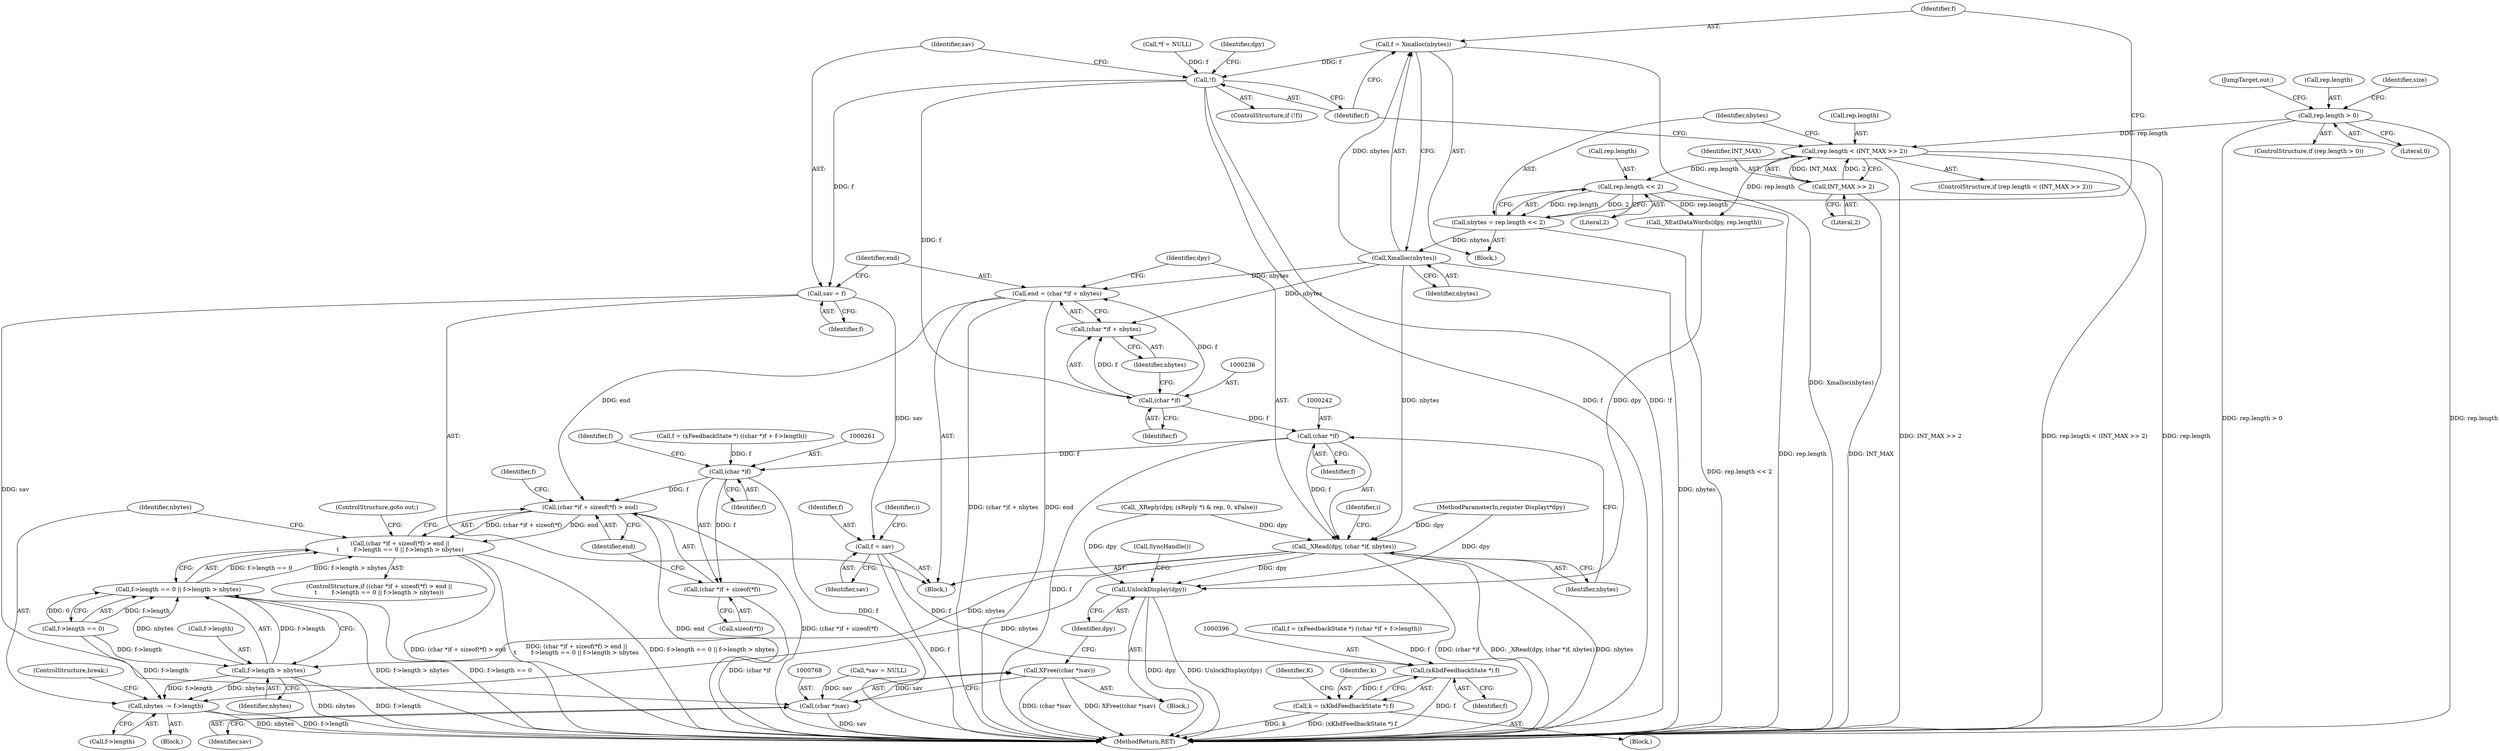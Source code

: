 digraph "0_libXi_19a9cd607de73947fcfb104682f203ffe4e1f4e5_1@API" {
"1000214" [label="(Call,f = Xmalloc(nbytes))"];
"1000216" [label="(Call,Xmalloc(nbytes))"];
"1000207" [label="(Call,nbytes = rep.length << 2)"];
"1000209" [label="(Call,rep.length << 2)"];
"1000199" [label="(Call,rep.length < (INT_MAX >> 2))"];
"1000180" [label="(Call,rep.length > 0)"];
"1000203" [label="(Call,INT_MAX >> 2)"];
"1000219" [label="(Call,!f)"];
"1000229" [label="(Call,sav = f)"];
"1000374" [label="(Call,f = sav)"];
"1000395" [label="(Call,(xKbdFeedbackState *) f)"];
"1000393" [label="(Call,k = (xKbdFeedbackState *) f)"];
"1000767" [label="(Call,(char *)sav)"];
"1000766" [label="(Call,XFree((char *)sav))"];
"1000235" [label="(Call,(char *)f)"];
"1000232" [label="(Call,end = (char *)f + nbytes)"];
"1000258" [label="(Call,(char *)f + sizeof(*f) > end)"];
"1000257" [label="(Call,(char *)f + sizeof(*f) > end ||\n\t        f->length == 0 || f->length > nbytes)"];
"1000234" [label="(Call,(char *)f + nbytes)"];
"1000241" [label="(Call,(char *)f)"];
"1000239" [label="(Call,_XRead(dpy, (char *)f, nbytes))"];
"1000273" [label="(Call,f->length > nbytes)"];
"1000267" [label="(Call,f->length == 0 || f->length > nbytes)"];
"1000279" [label="(Call,nbytes -= f->length)"];
"1000770" [label="(Call,UnlockDisplay(dpy))"];
"1000260" [label="(Call,(char *)f)"];
"1000259" [label="(Call,(char *)f + sizeof(*f))"];
"1000189" [label="(Identifier,size)"];
"1000265" [label="(Identifier,f)"];
"1000274" [label="(Call,f->length)"];
"1000199" [label="(Call,rep.length < (INT_MAX >> 2))"];
"1000235" [label="(Call,(char *)f)"];
"1000243" [label="(Identifier,f)"];
"1000114" [label="(Call,*f = NULL)"];
"1000375" [label="(Identifier,f)"];
"1000180" [label="(Call,rep.length > 0)"];
"1000207" [label="(Call,nbytes = rep.length << 2)"];
"1000230" [label="(Identifier,sav)"];
"1000376" [label="(Identifier,sav)"];
"1000352" [label="(Call,f = (xFeedbackState *) ((char *)f + f->length))"];
"1000218" [label="(ControlStructure,if (!f))"];
"1000771" [label="(Identifier,dpy)"];
"1000104" [label="(Block,)"];
"1000206" [label="(Block,)"];
"1000277" [label="(Identifier,nbytes)"];
"1000204" [label="(Identifier,INT_MAX)"];
"1000101" [label="(MethodParameterIn,register Display\t*dpy)"];
"1000179" [label="(ControlStructure,if (rep.length > 0))"];
"1000232" [label="(Call,end = (char *)f + nbytes)"];
"1000770" [label="(Call,UnlockDisplay(dpy))"];
"1000266" [label="(Identifier,end)"];
"1000205" [label="(Literal,2)"];
"1000769" [label="(Identifier,sav)"];
"1000256" [label="(ControlStructure,if ((char *)f + sizeof(*f) > end ||\n\t        f->length == 0 || f->length > nbytes))"];
"1000118" [label="(Call,*sav = NULL)"];
"1000766" [label="(Call,XFree((char *)sav))"];
"1000255" [label="(Block,)"];
"1000216" [label="(Call,Xmalloc(nbytes))"];
"1000200" [label="(Call,rep.length)"];
"1000238" [label="(Identifier,nbytes)"];
"1000222" [label="(Call,_XEatDataWords(dpy, rep.length))"];
"1000231" [label="(Identifier,f)"];
"1000217" [label="(Identifier,nbytes)"];
"1000259" [label="(Call,(char *)f + sizeof(*f))"];
"1000280" [label="(Identifier,nbytes)"];
"1000772" [label="(Call,SyncHandle())"];
"1000234" [label="(Call,(char *)f + nbytes)"];
"1000209" [label="(Call,rep.length << 2)"];
"1000393" [label="(Call,k = (xKbdFeedbackState *) f)"];
"1000765" [label="(JumpTarget,out:)"];
"1000268" [label="(Call,f->length == 0)"];
"1000184" [label="(Literal,0)"];
"1000767" [label="(Call,(char *)sav)"];
"1000395" [label="(Call,(xKbdFeedbackState *) f)"];
"1000279" [label="(Call,nbytes -= f->length)"];
"1000244" [label="(Identifier,nbytes)"];
"1000237" [label="(Identifier,f)"];
"1000743" [label="(Call,f = (xFeedbackState *) ((char *)f + f->length))"];
"1000270" [label="(Identifier,f)"];
"1000240" [label="(Identifier,dpy)"];
"1000379" [label="(Identifier,i)"];
"1000208" [label="(Identifier,nbytes)"];
"1000257" [label="(Call,(char *)f + sizeof(*f) > end ||\n\t        f->length == 0 || f->length > nbytes)"];
"1000263" [label="(Call,sizeof(*f))"];
"1000241" [label="(Call,(char *)f)"];
"1000198" [label="(ControlStructure,if (rep.length < (INT_MAX >> 2)))"];
"1000239" [label="(Call,_XRead(dpy, (char *)f, nbytes))"];
"1000210" [label="(Call,rep.length)"];
"1000214" [label="(Call,f = Xmalloc(nbytes))"];
"1000185" [label="(Block,)"];
"1000203" [label="(Call,INT_MAX >> 2)"];
"1000233" [label="(Identifier,end)"];
"1000397" [label="(Identifier,f)"];
"1000399" [label="(Identifier,K)"];
"1000247" [label="(Identifier,i)"];
"1000220" [label="(Identifier,f)"];
"1000394" [label="(Identifier,k)"];
"1000219" [label="(Call,!f)"];
"1000267" [label="(Call,f->length == 0 || f->length > nbytes)"];
"1000170" [label="(Call,_XReply(dpy, (xReply *) & rep, 0, xFalse))"];
"1000775" [label="(MethodReturn,RET)"];
"1000223" [label="(Identifier,dpy)"];
"1000278" [label="(ControlStructure,goto out;)"];
"1000213" [label="(Literal,2)"];
"1000258" [label="(Call,(char *)f + sizeof(*f) > end)"];
"1000284" [label="(ControlStructure,break;)"];
"1000260" [label="(Call,(char *)f)"];
"1000262" [label="(Identifier,f)"];
"1000281" [label="(Call,f->length)"];
"1000390" [label="(Block,)"];
"1000273" [label="(Call,f->length > nbytes)"];
"1000181" [label="(Call,rep.length)"];
"1000215" [label="(Identifier,f)"];
"1000229" [label="(Call,sav = f)"];
"1000374" [label="(Call,f = sav)"];
"1000214" -> "1000206"  [label="AST: "];
"1000214" -> "1000216"  [label="CFG: "];
"1000215" -> "1000214"  [label="AST: "];
"1000216" -> "1000214"  [label="AST: "];
"1000220" -> "1000214"  [label="CFG: "];
"1000214" -> "1000775"  [label="DDG: Xmalloc(nbytes)"];
"1000216" -> "1000214"  [label="DDG: nbytes"];
"1000214" -> "1000219"  [label="DDG: f"];
"1000216" -> "1000217"  [label="CFG: "];
"1000217" -> "1000216"  [label="AST: "];
"1000216" -> "1000775"  [label="DDG: nbytes"];
"1000207" -> "1000216"  [label="DDG: nbytes"];
"1000216" -> "1000232"  [label="DDG: nbytes"];
"1000216" -> "1000234"  [label="DDG: nbytes"];
"1000216" -> "1000239"  [label="DDG: nbytes"];
"1000207" -> "1000206"  [label="AST: "];
"1000207" -> "1000209"  [label="CFG: "];
"1000208" -> "1000207"  [label="AST: "];
"1000209" -> "1000207"  [label="AST: "];
"1000215" -> "1000207"  [label="CFG: "];
"1000207" -> "1000775"  [label="DDG: rep.length << 2"];
"1000209" -> "1000207"  [label="DDG: rep.length"];
"1000209" -> "1000207"  [label="DDG: 2"];
"1000209" -> "1000213"  [label="CFG: "];
"1000210" -> "1000209"  [label="AST: "];
"1000213" -> "1000209"  [label="AST: "];
"1000209" -> "1000775"  [label="DDG: rep.length"];
"1000199" -> "1000209"  [label="DDG: rep.length"];
"1000209" -> "1000222"  [label="DDG: rep.length"];
"1000199" -> "1000198"  [label="AST: "];
"1000199" -> "1000203"  [label="CFG: "];
"1000200" -> "1000199"  [label="AST: "];
"1000203" -> "1000199"  [label="AST: "];
"1000208" -> "1000199"  [label="CFG: "];
"1000220" -> "1000199"  [label="CFG: "];
"1000199" -> "1000775"  [label="DDG: rep.length"];
"1000199" -> "1000775"  [label="DDG: INT_MAX >> 2"];
"1000199" -> "1000775"  [label="DDG: rep.length < (INT_MAX >> 2)"];
"1000180" -> "1000199"  [label="DDG: rep.length"];
"1000203" -> "1000199"  [label="DDG: INT_MAX"];
"1000203" -> "1000199"  [label="DDG: 2"];
"1000199" -> "1000222"  [label="DDG: rep.length"];
"1000180" -> "1000179"  [label="AST: "];
"1000180" -> "1000184"  [label="CFG: "];
"1000181" -> "1000180"  [label="AST: "];
"1000184" -> "1000180"  [label="AST: "];
"1000189" -> "1000180"  [label="CFG: "];
"1000765" -> "1000180"  [label="CFG: "];
"1000180" -> "1000775"  [label="DDG: rep.length"];
"1000180" -> "1000775"  [label="DDG: rep.length > 0"];
"1000203" -> "1000205"  [label="CFG: "];
"1000204" -> "1000203"  [label="AST: "];
"1000205" -> "1000203"  [label="AST: "];
"1000203" -> "1000775"  [label="DDG: INT_MAX"];
"1000219" -> "1000218"  [label="AST: "];
"1000219" -> "1000220"  [label="CFG: "];
"1000220" -> "1000219"  [label="AST: "];
"1000223" -> "1000219"  [label="CFG: "];
"1000230" -> "1000219"  [label="CFG: "];
"1000219" -> "1000775"  [label="DDG: !f"];
"1000219" -> "1000775"  [label="DDG: f"];
"1000114" -> "1000219"  [label="DDG: f"];
"1000219" -> "1000229"  [label="DDG: f"];
"1000219" -> "1000235"  [label="DDG: f"];
"1000229" -> "1000185"  [label="AST: "];
"1000229" -> "1000231"  [label="CFG: "];
"1000230" -> "1000229"  [label="AST: "];
"1000231" -> "1000229"  [label="AST: "];
"1000233" -> "1000229"  [label="CFG: "];
"1000229" -> "1000374"  [label="DDG: sav"];
"1000229" -> "1000767"  [label="DDG: sav"];
"1000374" -> "1000185"  [label="AST: "];
"1000374" -> "1000376"  [label="CFG: "];
"1000375" -> "1000374"  [label="AST: "];
"1000376" -> "1000374"  [label="AST: "];
"1000379" -> "1000374"  [label="CFG: "];
"1000374" -> "1000775"  [label="DDG: f"];
"1000374" -> "1000395"  [label="DDG: f"];
"1000395" -> "1000393"  [label="AST: "];
"1000395" -> "1000397"  [label="CFG: "];
"1000396" -> "1000395"  [label="AST: "];
"1000397" -> "1000395"  [label="AST: "];
"1000393" -> "1000395"  [label="CFG: "];
"1000395" -> "1000775"  [label="DDG: f"];
"1000395" -> "1000393"  [label="DDG: f"];
"1000743" -> "1000395"  [label="DDG: f"];
"1000393" -> "1000390"  [label="AST: "];
"1000394" -> "1000393"  [label="AST: "];
"1000399" -> "1000393"  [label="CFG: "];
"1000393" -> "1000775"  [label="DDG: k"];
"1000393" -> "1000775"  [label="DDG: (xKbdFeedbackState *) f"];
"1000767" -> "1000766"  [label="AST: "];
"1000767" -> "1000769"  [label="CFG: "];
"1000768" -> "1000767"  [label="AST: "];
"1000769" -> "1000767"  [label="AST: "];
"1000766" -> "1000767"  [label="CFG: "];
"1000767" -> "1000775"  [label="DDG: sav"];
"1000767" -> "1000766"  [label="DDG: sav"];
"1000118" -> "1000767"  [label="DDG: sav"];
"1000766" -> "1000104"  [label="AST: "];
"1000771" -> "1000766"  [label="CFG: "];
"1000766" -> "1000775"  [label="DDG: (char *)sav"];
"1000766" -> "1000775"  [label="DDG: XFree((char *)sav)"];
"1000235" -> "1000234"  [label="AST: "];
"1000235" -> "1000237"  [label="CFG: "];
"1000236" -> "1000235"  [label="AST: "];
"1000237" -> "1000235"  [label="AST: "];
"1000238" -> "1000235"  [label="CFG: "];
"1000235" -> "1000232"  [label="DDG: f"];
"1000235" -> "1000234"  [label="DDG: f"];
"1000235" -> "1000241"  [label="DDG: f"];
"1000232" -> "1000185"  [label="AST: "];
"1000232" -> "1000234"  [label="CFG: "];
"1000233" -> "1000232"  [label="AST: "];
"1000234" -> "1000232"  [label="AST: "];
"1000240" -> "1000232"  [label="CFG: "];
"1000232" -> "1000775"  [label="DDG: end"];
"1000232" -> "1000775"  [label="DDG: (char *)f + nbytes"];
"1000232" -> "1000258"  [label="DDG: end"];
"1000258" -> "1000257"  [label="AST: "];
"1000258" -> "1000266"  [label="CFG: "];
"1000259" -> "1000258"  [label="AST: "];
"1000266" -> "1000258"  [label="AST: "];
"1000270" -> "1000258"  [label="CFG: "];
"1000257" -> "1000258"  [label="CFG: "];
"1000258" -> "1000775"  [label="DDG: (char *)f + sizeof(*f)"];
"1000258" -> "1000775"  [label="DDG: end"];
"1000258" -> "1000257"  [label="DDG: (char *)f + sizeof(*f)"];
"1000258" -> "1000257"  [label="DDG: end"];
"1000260" -> "1000258"  [label="DDG: f"];
"1000257" -> "1000256"  [label="AST: "];
"1000257" -> "1000267"  [label="CFG: "];
"1000267" -> "1000257"  [label="AST: "];
"1000278" -> "1000257"  [label="CFG: "];
"1000280" -> "1000257"  [label="CFG: "];
"1000257" -> "1000775"  [label="DDG: f->length == 0 || f->length > nbytes"];
"1000257" -> "1000775"  [label="DDG: (char *)f + sizeof(*f) > end"];
"1000257" -> "1000775"  [label="DDG: (char *)f + sizeof(*f) > end ||\n\t        f->length == 0 || f->length > nbytes"];
"1000267" -> "1000257"  [label="DDG: f->length == 0"];
"1000267" -> "1000257"  [label="DDG: f->length > nbytes"];
"1000234" -> "1000238"  [label="CFG: "];
"1000238" -> "1000234"  [label="AST: "];
"1000241" -> "1000239"  [label="AST: "];
"1000241" -> "1000243"  [label="CFG: "];
"1000242" -> "1000241"  [label="AST: "];
"1000243" -> "1000241"  [label="AST: "];
"1000244" -> "1000241"  [label="CFG: "];
"1000241" -> "1000775"  [label="DDG: f"];
"1000241" -> "1000239"  [label="DDG: f"];
"1000241" -> "1000260"  [label="DDG: f"];
"1000239" -> "1000185"  [label="AST: "];
"1000239" -> "1000244"  [label="CFG: "];
"1000240" -> "1000239"  [label="AST: "];
"1000244" -> "1000239"  [label="AST: "];
"1000247" -> "1000239"  [label="CFG: "];
"1000239" -> "1000775"  [label="DDG: _XRead(dpy, (char *)f, nbytes)"];
"1000239" -> "1000775"  [label="DDG: nbytes"];
"1000239" -> "1000775"  [label="DDG: (char *)f"];
"1000170" -> "1000239"  [label="DDG: dpy"];
"1000101" -> "1000239"  [label="DDG: dpy"];
"1000239" -> "1000273"  [label="DDG: nbytes"];
"1000239" -> "1000279"  [label="DDG: nbytes"];
"1000239" -> "1000770"  [label="DDG: dpy"];
"1000273" -> "1000267"  [label="AST: "];
"1000273" -> "1000277"  [label="CFG: "];
"1000274" -> "1000273"  [label="AST: "];
"1000277" -> "1000273"  [label="AST: "];
"1000267" -> "1000273"  [label="CFG: "];
"1000273" -> "1000775"  [label="DDG: f->length"];
"1000273" -> "1000775"  [label="DDG: nbytes"];
"1000273" -> "1000267"  [label="DDG: f->length"];
"1000273" -> "1000267"  [label="DDG: nbytes"];
"1000268" -> "1000273"  [label="DDG: f->length"];
"1000273" -> "1000279"  [label="DDG: f->length"];
"1000273" -> "1000279"  [label="DDG: nbytes"];
"1000267" -> "1000268"  [label="CFG: "];
"1000268" -> "1000267"  [label="AST: "];
"1000267" -> "1000775"  [label="DDG: f->length == 0"];
"1000267" -> "1000775"  [label="DDG: f->length > nbytes"];
"1000268" -> "1000267"  [label="DDG: f->length"];
"1000268" -> "1000267"  [label="DDG: 0"];
"1000279" -> "1000255"  [label="AST: "];
"1000279" -> "1000281"  [label="CFG: "];
"1000280" -> "1000279"  [label="AST: "];
"1000281" -> "1000279"  [label="AST: "];
"1000284" -> "1000279"  [label="CFG: "];
"1000279" -> "1000775"  [label="DDG: nbytes"];
"1000279" -> "1000775"  [label="DDG: f->length"];
"1000268" -> "1000279"  [label="DDG: f->length"];
"1000770" -> "1000104"  [label="AST: "];
"1000770" -> "1000771"  [label="CFG: "];
"1000771" -> "1000770"  [label="AST: "];
"1000772" -> "1000770"  [label="CFG: "];
"1000770" -> "1000775"  [label="DDG: UnlockDisplay(dpy)"];
"1000770" -> "1000775"  [label="DDG: dpy"];
"1000222" -> "1000770"  [label="DDG: dpy"];
"1000170" -> "1000770"  [label="DDG: dpy"];
"1000101" -> "1000770"  [label="DDG: dpy"];
"1000260" -> "1000259"  [label="AST: "];
"1000260" -> "1000262"  [label="CFG: "];
"1000261" -> "1000260"  [label="AST: "];
"1000262" -> "1000260"  [label="AST: "];
"1000265" -> "1000260"  [label="CFG: "];
"1000260" -> "1000775"  [label="DDG: f"];
"1000260" -> "1000259"  [label="DDG: f"];
"1000352" -> "1000260"  [label="DDG: f"];
"1000259" -> "1000263"  [label="CFG: "];
"1000263" -> "1000259"  [label="AST: "];
"1000266" -> "1000259"  [label="CFG: "];
"1000259" -> "1000775"  [label="DDG: (char *)f"];
}
